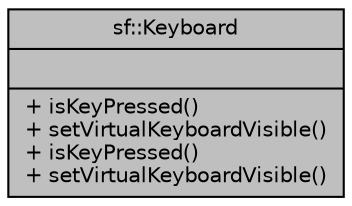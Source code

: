 digraph "sf::Keyboard"
{
 // LATEX_PDF_SIZE
  edge [fontname="Helvetica",fontsize="10",labelfontname="Helvetica",labelfontsize="10"];
  node [fontname="Helvetica",fontsize="10",shape=record];
  Node1 [label="{sf::Keyboard\n||+ isKeyPressed()\l+ setVirtualKeyboardVisible()\l+ isKeyPressed()\l+ setVirtualKeyboardVisible()\l}",height=0.2,width=0.4,color="black", fillcolor="grey75", style="filled", fontcolor="black",tooltip="Give access to the real-time state of the keyboard."];
}

